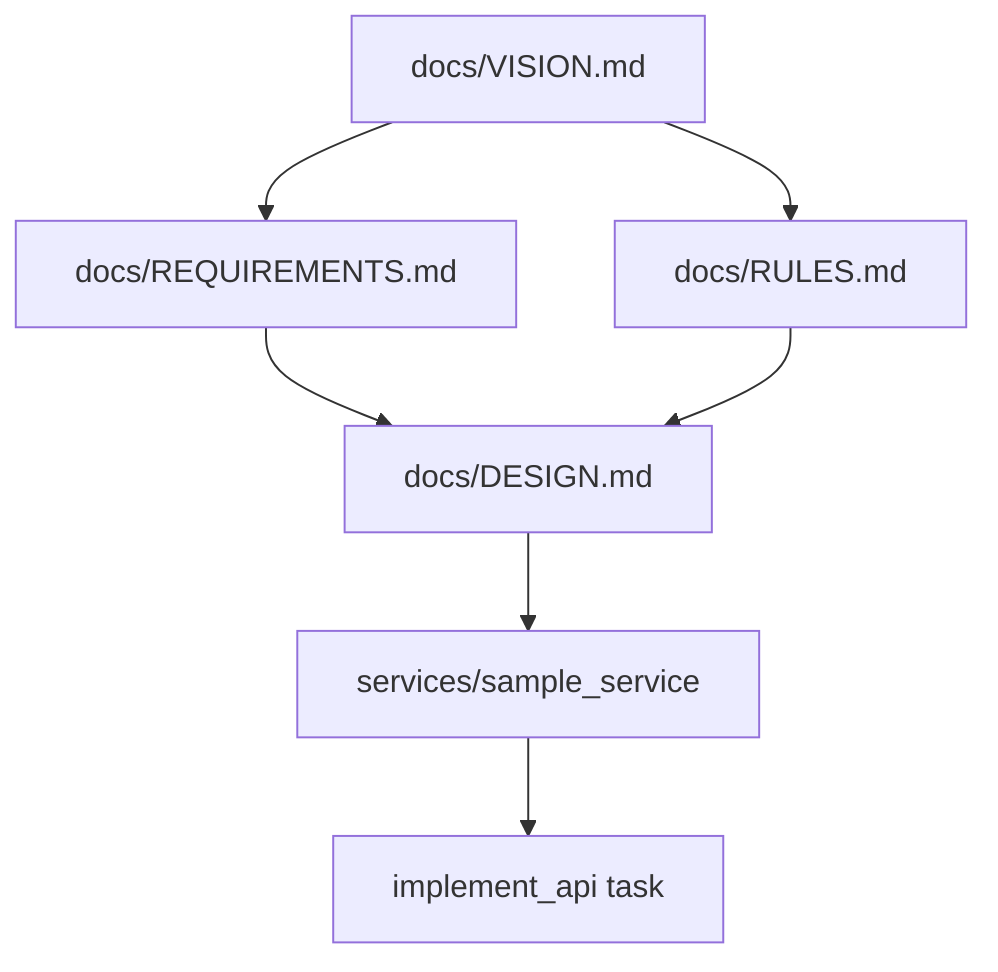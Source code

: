 graph TD
    A[docs/VISION.md] --> B[docs/REQUIREMENTS.md]
    B --> C[docs/DESIGN.md]
    D[docs/RULES.md] --> C
    A --> D
    C --> E[services/sample_service]
    E --> F[implement_api task]